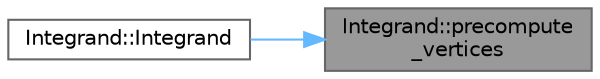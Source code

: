 digraph "Integrand::precompute_vertices"
{
 // INTERACTIVE_SVG=YES
 // LATEX_PDF_SIZE
  bgcolor="transparent";
  edge [fontname=Helvetica,fontsize=10,labelfontname=Helvetica,labelfontsize=10];
  node [fontname=Helvetica,fontsize=10,shape=box,height=0.2,width=0.4];
  rankdir="RL";
  Node1 [id="Node000001",label="Integrand::precompute\l_vertices",height=0.2,width=0.4,color="gray40", fillcolor="grey60", style="filled", fontcolor="black",tooltip=" "];
  Node1 -> Node2 [id="edge1_Node000001_Node000002",dir="back",color="steelblue1",style="solid",tooltip=" "];
  Node2 [id="Node000002",label="Integrand::Integrand",height=0.2,width=0.4,color="grey40", fillcolor="white", style="filled",URL="$d1/d9f/classIntegrand.html#a424a5391dad4c3393a2454b94913b8d4",tooltip=" "];
}

